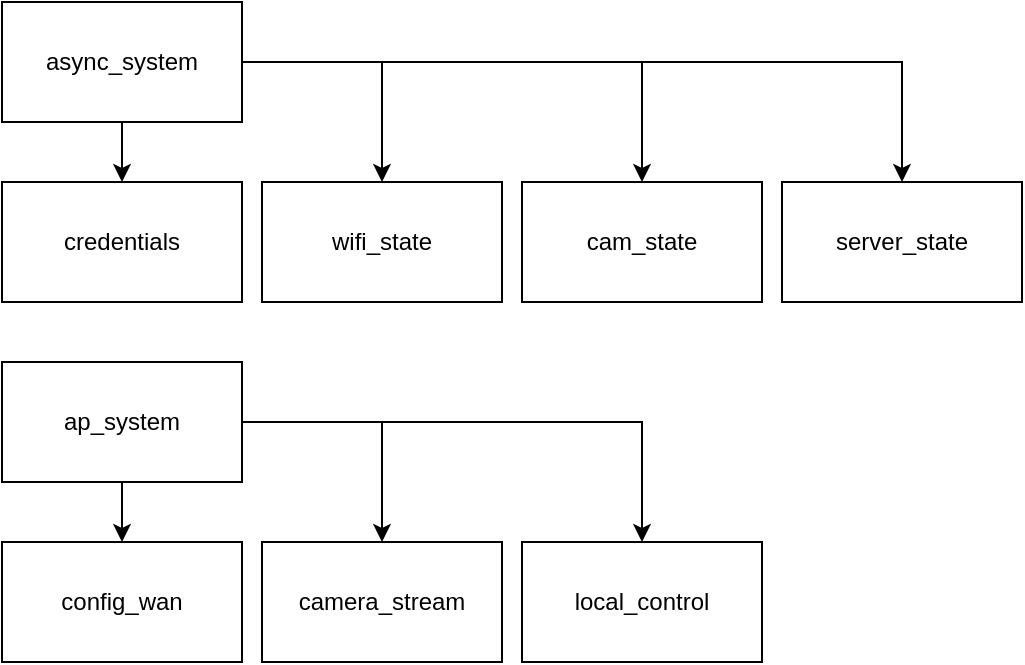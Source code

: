 <mxfile version="13.10.9" type="github">
  <diagram id="V_2FsqrP_TnfR3m9TM38" name="Page-1">
    <mxGraphModel dx="1193" dy="750" grid="1" gridSize="10" guides="1" tooltips="1" connect="1" arrows="1" fold="1" page="1" pageScale="1" pageWidth="850" pageHeight="1100" math="0" shadow="0">
      <root>
        <mxCell id="0" />
        <mxCell id="1" parent="0" />
        <mxCell id="0nXp7-gPV26Zt1LkQGKB-29" value="" style="edgeStyle=orthogonalEdgeStyle;rounded=0;orthogonalLoop=1;jettySize=auto;html=1;" edge="1" parent="1" source="0nXp7-gPV26Zt1LkQGKB-15" target="0nXp7-gPV26Zt1LkQGKB-28">
          <mxGeometry relative="1" as="geometry" />
        </mxCell>
        <mxCell id="0nXp7-gPV26Zt1LkQGKB-31" value="" style="edgeStyle=orthogonalEdgeStyle;rounded=0;orthogonalLoop=1;jettySize=auto;html=1;" edge="1" parent="1" source="0nXp7-gPV26Zt1LkQGKB-15" target="0nXp7-gPV26Zt1LkQGKB-30">
          <mxGeometry relative="1" as="geometry" />
        </mxCell>
        <mxCell id="0nXp7-gPV26Zt1LkQGKB-33" value="" style="edgeStyle=orthogonalEdgeStyle;rounded=0;orthogonalLoop=1;jettySize=auto;html=1;" edge="1" parent="1" source="0nXp7-gPV26Zt1LkQGKB-15" target="0nXp7-gPV26Zt1LkQGKB-32">
          <mxGeometry relative="1" as="geometry" />
        </mxCell>
        <mxCell id="0nXp7-gPV26Zt1LkQGKB-15" value="ap_system" style="rounded=0;whiteSpace=wrap;html=1;" vertex="1" parent="1">
          <mxGeometry x="20" y="210" width="120" height="60" as="geometry" />
        </mxCell>
        <mxCell id="0nXp7-gPV26Zt1LkQGKB-19" value="" style="edgeStyle=orthogonalEdgeStyle;rounded=0;orthogonalLoop=1;jettySize=auto;html=1;" edge="1" parent="1" source="0nXp7-gPV26Zt1LkQGKB-17" target="0nXp7-gPV26Zt1LkQGKB-18">
          <mxGeometry relative="1" as="geometry" />
        </mxCell>
        <mxCell id="0nXp7-gPV26Zt1LkQGKB-21" value="" style="edgeStyle=orthogonalEdgeStyle;rounded=0;orthogonalLoop=1;jettySize=auto;html=1;" edge="1" parent="1" source="0nXp7-gPV26Zt1LkQGKB-17" target="0nXp7-gPV26Zt1LkQGKB-20">
          <mxGeometry relative="1" as="geometry">
            <Array as="points">
              <mxPoint x="210" y="60" />
            </Array>
          </mxGeometry>
        </mxCell>
        <mxCell id="0nXp7-gPV26Zt1LkQGKB-25" value="" style="edgeStyle=orthogonalEdgeStyle;rounded=0;orthogonalLoop=1;jettySize=auto;html=1;" edge="1" parent="1" source="0nXp7-gPV26Zt1LkQGKB-17" target="0nXp7-gPV26Zt1LkQGKB-24">
          <mxGeometry relative="1" as="geometry" />
        </mxCell>
        <mxCell id="0nXp7-gPV26Zt1LkQGKB-27" value="" style="edgeStyle=orthogonalEdgeStyle;rounded=0;orthogonalLoop=1;jettySize=auto;html=1;" edge="1" parent="1" source="0nXp7-gPV26Zt1LkQGKB-17" target="0nXp7-gPV26Zt1LkQGKB-26">
          <mxGeometry relative="1" as="geometry" />
        </mxCell>
        <mxCell id="0nXp7-gPV26Zt1LkQGKB-17" value="async_system" style="rounded=0;whiteSpace=wrap;html=1;" vertex="1" parent="1">
          <mxGeometry x="20" y="30" width="120" height="60" as="geometry" />
        </mxCell>
        <mxCell id="0nXp7-gPV26Zt1LkQGKB-18" value="credentials" style="rounded=0;whiteSpace=wrap;html=1;" vertex="1" parent="1">
          <mxGeometry x="20" y="120" width="120" height="60" as="geometry" />
        </mxCell>
        <mxCell id="0nXp7-gPV26Zt1LkQGKB-20" value="wifi_state" style="rounded=0;whiteSpace=wrap;html=1;" vertex="1" parent="1">
          <mxGeometry x="150" y="120" width="120" height="60" as="geometry" />
        </mxCell>
        <mxCell id="0nXp7-gPV26Zt1LkQGKB-24" value="cam_state" style="rounded=0;whiteSpace=wrap;html=1;" vertex="1" parent="1">
          <mxGeometry x="280" y="120" width="120" height="60" as="geometry" />
        </mxCell>
        <mxCell id="0nXp7-gPV26Zt1LkQGKB-26" value="server_state" style="rounded=0;whiteSpace=wrap;html=1;" vertex="1" parent="1">
          <mxGeometry x="410" y="120" width="120" height="60" as="geometry" />
        </mxCell>
        <mxCell id="0nXp7-gPV26Zt1LkQGKB-28" value="config_wan" style="rounded=0;whiteSpace=wrap;html=1;" vertex="1" parent="1">
          <mxGeometry x="20" y="300" width="120" height="60" as="geometry" />
        </mxCell>
        <mxCell id="0nXp7-gPV26Zt1LkQGKB-30" value="camera_stream" style="rounded=0;whiteSpace=wrap;html=1;" vertex="1" parent="1">
          <mxGeometry x="150" y="300" width="120" height="60" as="geometry" />
        </mxCell>
        <mxCell id="0nXp7-gPV26Zt1LkQGKB-32" value="local_control" style="rounded=0;whiteSpace=wrap;html=1;" vertex="1" parent="1">
          <mxGeometry x="280" y="300" width="120" height="60" as="geometry" />
        </mxCell>
      </root>
    </mxGraphModel>
  </diagram>
</mxfile>
